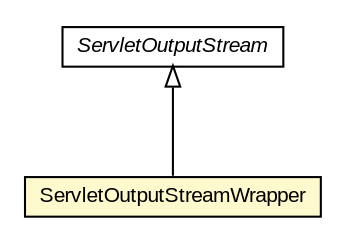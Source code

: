 #!/usr/local/bin/dot
#
# Class diagram 
# Generated by UMLGraph version R5_6-24-gf6e263 (http://www.umlgraph.org/)
#

digraph G {
	edge [fontname="arial",fontsize=10,labelfontname="arial",labelfontsize=10];
	node [fontname="arial",fontsize=10,shape=plaintext];
	nodesep=0.25;
	ranksep=0.5;
	// org.miloss.fgsms.agents.ServletOutputStreamWrapper
	c1069596 [label=<<table title="org.miloss.fgsms.agents.ServletOutputStreamWrapper" border="0" cellborder="1" cellspacing="0" cellpadding="2" port="p" bgcolor="lemonChiffon" href="./ServletOutputStreamWrapper.html">
		<tr><td><table border="0" cellspacing="0" cellpadding="1">
<tr><td align="center" balign="center"> ServletOutputStreamWrapper </td></tr>
		</table></td></tr>
		</table>>, URL="./ServletOutputStreamWrapper.html", fontname="arial", fontcolor="black", fontsize=10.0];
	//org.miloss.fgsms.agents.ServletOutputStreamWrapper extends javax.servlet.ServletOutputStream
	c1069889:p -> c1069596:p [dir=back,arrowtail=empty];
	// javax.servlet.ServletOutputStream
	c1069889 [label=<<table title="javax.servlet.ServletOutputStream" border="0" cellborder="1" cellspacing="0" cellpadding="2" port="p" href="http://java.sun.com/j2se/1.4.2/docs/api/javax/servlet/ServletOutputStream.html">
		<tr><td><table border="0" cellspacing="0" cellpadding="1">
<tr><td align="center" balign="center"><font face="arial italic"> ServletOutputStream </font></td></tr>
		</table></td></tr>
		</table>>, URL="http://java.sun.com/j2se/1.4.2/docs/api/javax/servlet/ServletOutputStream.html", fontname="arial", fontcolor="black", fontsize=10.0];
}

